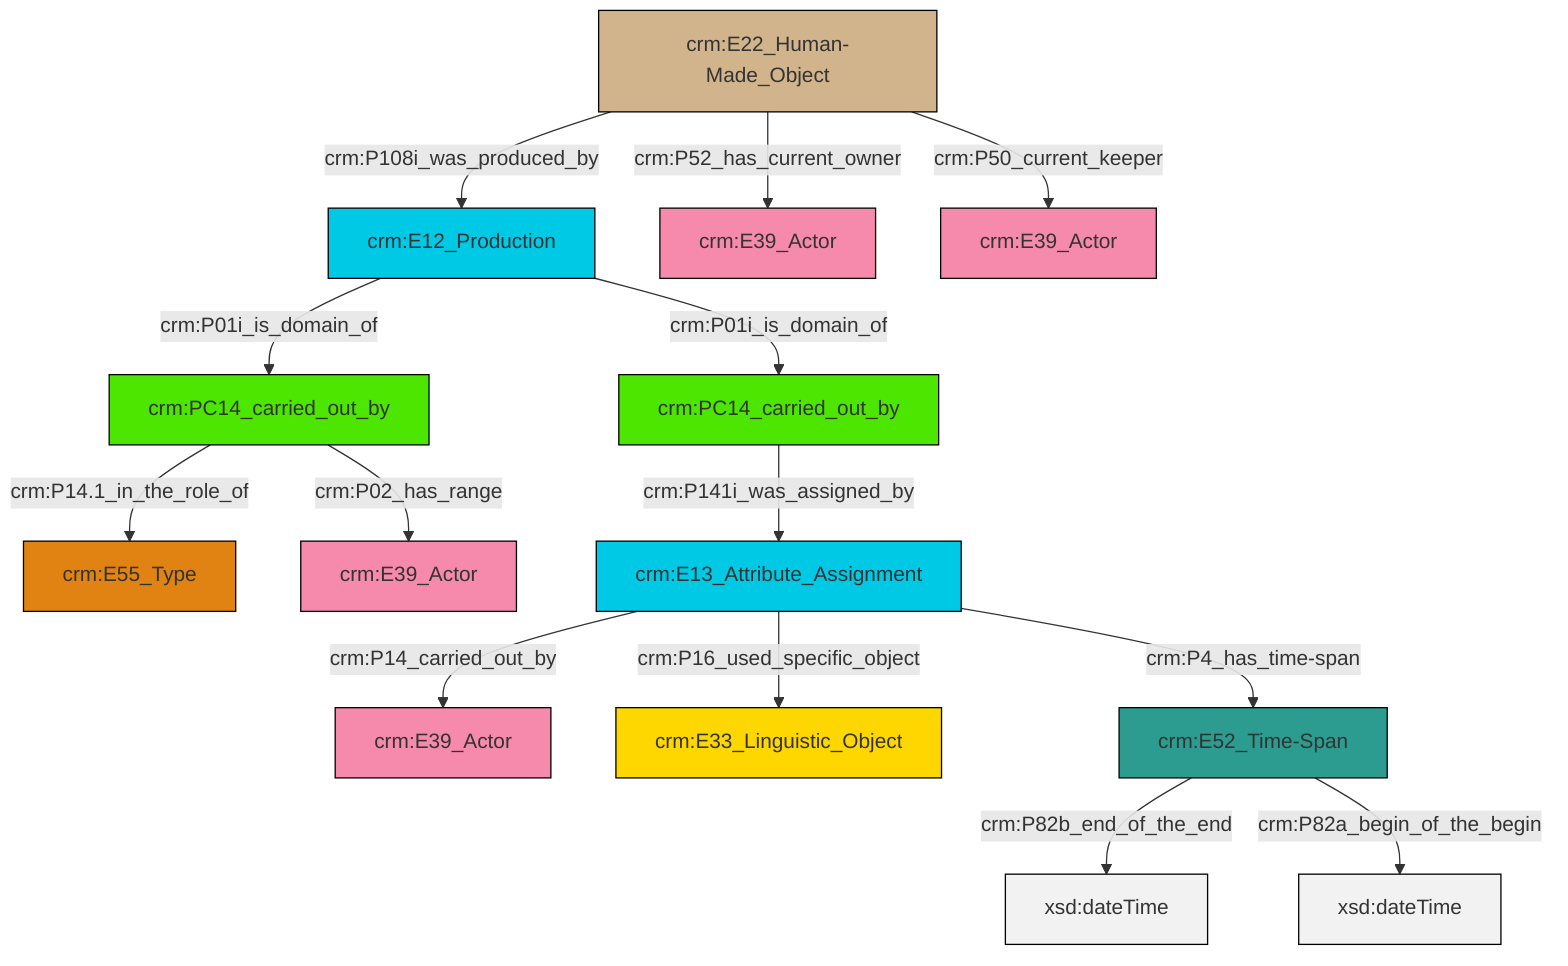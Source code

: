graph TD
classDef Literal fill:#f2f2f2,stroke:#000000;
classDef CRM_Entity fill:#FFFFFF,stroke:#000000;
classDef Temporal_Entity fill:#00C9E6, stroke:#000000;
classDef Type fill:#E18312, stroke:#000000;
classDef Time-Span fill:#2C9C91, stroke:#000000;
classDef Appellation fill:#FFEB7F, stroke:#000000;
classDef Place fill:#008836, stroke:#000000;
classDef Persistent_Item fill:#B266B2, stroke:#000000;
classDef Conceptual_Object fill:#FFD700, stroke:#000000;
classDef Physical_Thing fill:#D2B48C, stroke:#000000;
classDef Actor fill:#f58aad, stroke:#000000;
classDef PC_Classes fill:#4ce600, stroke:#000000;
classDef Multi fill:#cccccc,stroke:#000000;

4["crm:E52_Time-Span"]:::Time-Span -->|crm:P82b_end_of_the_end| 8[xsd:dateTime]:::Literal
9["crm:E22_Human-Made_Object"]:::Physical_Thing -->|crm:P108i_was_produced_by| 10["crm:E12_Production"]:::Temporal_Entity
13["crm:E13_Attribute_Assignment"]:::Temporal_Entity -->|crm:P14_carried_out_by| 14["crm:E39_Actor"]:::Actor
4["crm:E52_Time-Span"]:::Time-Span -->|crm:P82a_begin_of_the_begin| 16[xsd:dateTime]:::Literal
9["crm:E22_Human-Made_Object"]:::Physical_Thing -->|crm:P52_has_current_owner| 17["crm:E39_Actor"]:::Actor
9["crm:E22_Human-Made_Object"]:::Physical_Thing -->|crm:P50_current_keeper| 2["crm:E39_Actor"]:::Actor
6["crm:PC14_carried_out_by"]:::PC_Classes -->|crm:P14.1_in_the_role_of| 0["crm:E55_Type"]:::Type
10["crm:E12_Production"]:::Temporal_Entity -->|crm:P01i_is_domain_of| 6["crm:PC14_carried_out_by"]:::PC_Classes
11["crm:PC14_carried_out_by"]:::PC_Classes -->|crm:P141i_was_assigned_by| 13["crm:E13_Attribute_Assignment"]:::Temporal_Entity
6["crm:PC14_carried_out_by"]:::PC_Classes -->|crm:P02_has_range| 21["crm:E39_Actor"]:::Actor
10["crm:E12_Production"]:::Temporal_Entity -->|crm:P01i_is_domain_of| 11["crm:PC14_carried_out_by"]:::PC_Classes
13["crm:E13_Attribute_Assignment"]:::Temporal_Entity -->|crm:P16_used_specific_object| 19["crm:E33_Linguistic_Object"]:::Conceptual_Object
13["crm:E13_Attribute_Assignment"]:::Temporal_Entity -->|crm:P4_has_time-span| 4["crm:E52_Time-Span"]:::Time-Span